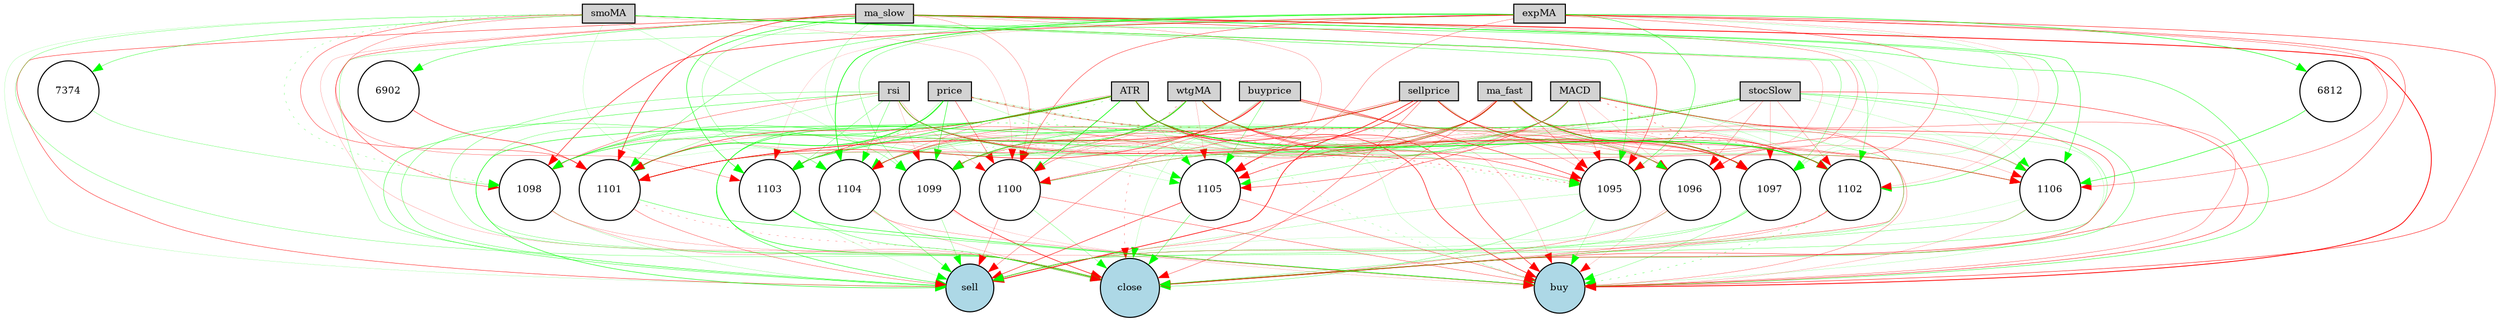 digraph {
	node [fontsize=9 height=0.2 shape=circle width=0.2]
	price [fillcolor=lightgray shape=box style=filled]
	ma_fast [fillcolor=lightgray shape=box style=filled]
	ma_slow [fillcolor=lightgray shape=box style=filled]
	expMA [fillcolor=lightgray shape=box style=filled]
	wtgMA [fillcolor=lightgray shape=box style=filled]
	stocSlow [fillcolor=lightgray shape=box style=filled]
	MACD [fillcolor=lightgray shape=box style=filled]
	rsi [fillcolor=lightgray shape=box style=filled]
	smoMA [fillcolor=lightgray shape=box style=filled]
	ATR [fillcolor=lightgray shape=box style=filled]
	buyprice [fillcolor=lightgray shape=box style=filled]
	sellprice [fillcolor=lightgray shape=box style=filled]
	buy [fillcolor=lightblue style=filled]
	sell [fillcolor=lightblue style=filled]
	close [fillcolor=lightblue style=filled]
	1095 [fillcolor=white style=filled]
	1096 [fillcolor=white style=filled]
	1097 [fillcolor=white style=filled]
	1098 [fillcolor=white style=filled]
	1099 [fillcolor=white style=filled]
	1100 [fillcolor=white style=filled]
	1101 [fillcolor=white style=filled]
	1102 [fillcolor=white style=filled]
	1103 [fillcolor=white style=filled]
	1104 [fillcolor=white style=filled]
	1105 [fillcolor=white style=filled]
	1106 [fillcolor=white style=filled]
	7374 [fillcolor=white style=filled]
	6902 [fillcolor=white style=filled]
	6812 [fillcolor=white style=filled]
	price -> 1095 [color=red penwidth=0.32303761182369894 style=dotted]
	price -> 1096 [color=green penwidth=0.15635080885801209 style=dotted]
	price -> 1097 [color=green penwidth=0.1094119618961911 style=solid]
	price -> 1098 [color=red penwidth=0.1575415281328456 style=solid]
	price -> 1099 [color=green penwidth=0.43045629075091774 style=solid]
	price -> 1100 [color=red penwidth=0.3211043727156214 style=solid]
	price -> 1101 [color=green penwidth=0.6687625683208075 style=solid]
	price -> 1102 [color=red penwidth=0.249192814704548 style=dotted]
	price -> 1103 [color=green penwidth=0.12196544648773272 style=solid]
	price -> 1104 [color=green penwidth=0.11934891335936941 style=solid]
	price -> 1105 [color=green penwidth=0.1393815132188031 style=solid]
	price -> 1106 [color=red penwidth=0.18481868869657225 style=solid]
	ma_fast -> 1095 [color=red penwidth=0.2599666746037681 style=solid]
	ma_fast -> 1096 [color=red penwidth=0.1957611418126621 style=solid]
	ma_fast -> 1097 [color=green penwidth=0.7160549946533457 style=solid]
	ma_fast -> 1098 [color=green penwidth=0.21306123926724846 style=solid]
	ma_fast -> 1099 [color=green penwidth=0.21496794868918712 style=solid]
	ma_fast -> 1100 [color=green penwidth=0.2989085810329271 style=solid]
	ma_fast -> 1101 [color=red penwidth=0.2691842530229477 style=solid]
	ma_fast -> 1102 [color=red penwidth=0.215540883794247 style=solid]
	ma_fast -> 1103 [color=red penwidth=0.28293385910021507 style=solid]
	ma_fast -> 1104 [color=red penwidth=0.15893034917734167 style=solid]
	ma_fast -> 1105 [color=red penwidth=0.4428720338822403 style=solid]
	ma_fast -> 1106 [color=red penwidth=0.31047062653756763 style=solid]
	ma_slow -> 1095 [color=red penwidth=0.365126802047115 style=solid]
	ma_slow -> 1096 [color=red penwidth=0.23499884346667463 style=solid]
	ma_slow -> 1097 [color=green penwidth=0.1173192409263428 style=solid]
	ma_slow -> 1098 [color=red penwidth=0.3473006883661879 style=solid]
	ma_slow -> 1099 [color=green penwidth=0.16082133004480814 style=solid]
	ma_slow -> 1100 [color=red penwidth=0.19506111827375394 style=solid]
	ma_slow -> 1101 [color=red penwidth=0.5265434834471059 style=solid]
	ma_slow -> 1102 [color=green penwidth=0.3424493514582756 style=solid]
	ma_slow -> 1103 [color=green penwidth=0.46163198117637305 style=solid]
	ma_slow -> 1104 [color=green penwidth=0.21913907242307779 style=solid]
	ma_slow -> 1105 [color=red penwidth=0.17676204554592134 style=solid]
	ma_slow -> 1106 [color=green penwidth=0.38141865772961225 style=solid]
	expMA -> 1095 [color=green penwidth=0.3491314545063747 style=solid]
	expMA -> 1096 [color=red penwidth=0.3017208374505365 style=solid]
	expMA -> 1097 [color=green penwidth=0.13910511868887215 style=solid]
	expMA -> 1098 [color=red penwidth=0.4680420425164874 style=solid]
	expMA -> 1099 [color=green penwidth=0.23158987947955068 style=solid]
	expMA -> 1100 [color=red penwidth=0.3386423234251902 style=solid]
	expMA -> 1101 [color=green penwidth=0.29238833248577273 style=solid]
	expMA -> 1102 [color=red penwidth=0.11984360373618269 style=solid]
	expMA -> 1103 [color=red penwidth=0.10111000793951042 style=solid]
	expMA -> 1104 [color=green penwidth=0.6148015184596309 style=solid]
	expMA -> 1105 [color=red penwidth=0.23118087299799608 style=solid]
	expMA -> 1106 [color=red penwidth=0.28074931457470353 style=solid]
	wtgMA -> 1095 [color=red penwidth=0.353017614584091 style=solid]
	wtgMA -> 1096 [color=red penwidth=0.20215219976411802 style=solid]
	wtgMA -> 1097 [color=red penwidth=0.11105473941600594 style=solid]
	wtgMA -> 1098 [color=green penwidth=0.35517854126636694 style=solid]
	wtgMA -> 1099 [color=green penwidth=0.361170444546593 style=solid]
	wtgMA -> 1100 [color=red penwidth=0.1511612110727773 style=solid]
	wtgMA -> 1101 [color=red penwidth=0.11363515240237945 style=solid]
	wtgMA -> 1102 [color=red penwidth=0.21282276231104272 style=solid]
	wtgMA -> 1103 [color=red penwidth=0.20131764269056857 style=dotted]
	wtgMA -> 1104 [color=green penwidth=0.20858291481447944 style=solid]
	wtgMA -> 1105 [color=red penwidth=0.13997480671206805 style=solid]
	wtgMA -> 1106 [color=green penwidth=0.26307255879496905 style=solid]
	stocSlow -> 1095 [color=red penwidth=0.12018204179377925 style=solid]
	stocSlow -> 1096 [color=red penwidth=0.22047904071384053 style=solid]
	stocSlow -> 1097 [color=red penwidth=0.1682212234028106 style=solid]
	stocSlow -> 1099 [color=red penwidth=0.2627407027346372 style=solid]
	stocSlow -> 1100 [color=red penwidth=0.10644314684781314 style=dotted]
	stocSlow -> 1101 [color=red penwidth=0.16219664474555254 style=solid]
	stocSlow -> 1102 [color=red penwidth=0.191443034221136 style=solid]
	stocSlow -> 1103 [color=green penwidth=0.34467414303718946 style=solid]
	stocSlow -> 1104 [color=green penwidth=0.34168630934692434 style=solid]
	stocSlow -> 1105 [color=green penwidth=0.20304029181097294 style=solid]
	stocSlow -> 1106 [color=green penwidth=0.11005390730790285 style=solid]
	MACD -> 1095 [color=red penwidth=0.21106684933864472 style=solid]
	MACD -> 1096 [color=red penwidth=0.12108078518046159 style=solid]
	MACD -> 1097 [color=red penwidth=0.34637356994922 style=dotted]
	MACD -> 1098 [color=green penwidth=0.26230858532986456 style=solid]
	MACD -> 1099 [color=green penwidth=0.2404878855295521 style=solid]
	MACD -> 1100 [color=red penwidth=0.20623574915342419 style=solid]
	MACD -> 1101 [color=green penwidth=0.15029351640901817 style=solid]
	MACD -> 1102 [color=green penwidth=0.14026559650624587 style=solid]
	MACD -> 1103 [color=green penwidth=0.1215627627035337 style=solid]
	MACD -> 1104 [color=green penwidth=0.16840567715597698 style=solid]
	MACD -> 1105 [color=red penwidth=0.3465980385656876 style=solid]
	MACD -> 1106 [color=green penwidth=0.12331698589271622 style=solid]
	rsi -> 1095 [color=green penwidth=0.17134153090195278 style=dotted]
	rsi -> 1096 [color=red penwidth=0.21095761552753267 style=solid]
	rsi -> 1097 [color=red penwidth=0.5245048864738641 style=solid]
	rsi -> 1098 [color=red penwidth=0.26983896226222426 style=solid]
	rsi -> 1099 [color=red penwidth=0.12095310270002431 style=solid]
	rsi -> 1100 [color=red penwidth=0.13480597837551275 style=solid]
	rsi -> 1101 [color=green penwidth=0.18957460132399417 style=solid]
	rsi -> 1102 [color=green penwidth=0.29915955045197007 style=solid]
	rsi -> 1103 [color=green penwidth=0.22196901211483028 style=solid]
	rsi -> 1104 [color=green penwidth=0.26964129338578396 style=solid]
	rsi -> 1105 [color=green penwidth=0.12156034880061886 style=solid]
	smoMA -> 1095 [color=green penwidth=0.3170790882208123 style=solid]
	smoMA -> 1096 [color=red penwidth=0.15207671668816097 style=solid]
	smoMA -> 1097 [color=green penwidth=0.2494334674067034 style=solid]
	smoMA -> 1098 [color=green penwidth=0.20842869346506188 style=dotted]
	smoMA -> 1099 [color=green penwidth=0.12054570133008427 style=solid]
	smoMA -> 1100 [color=red penwidth=0.12922443858230412 style=solid]
	smoMA -> 1101 [color=red penwidth=0.31937264659340425 style=solid]
	smoMA -> 1102 [color=green penwidth=0.2586398421326042 style=solid]
	smoMA -> 1103 [color=red penwidth=0.22403845831539637 style=solid]
	smoMA -> 1104 [color=green penwidth=0.1110761430559187 style=solid]
	smoMA -> 1106 [color=green penwidth=0.10291782506903993 style=solid]
	ATR -> 1095 [color=green penwidth=0.2139155483929283 style=solid]
	ATR -> 1096 [color=red penwidth=0.21260081115674478 style=solid]
	ATR -> 1097 [color=red penwidth=0.21676914907145972 style=solid]
	ATR -> 1098 [color=green penwidth=0.30850625060094816 style=solid]
	ATR -> 1099 [color=green penwidth=0.2457138828673188 style=dotted]
	ATR -> 1100 [color=green penwidth=0.6117016008605283 style=solid]
	ATR -> 1101 [color=red penwidth=0.4279088575553476 style=solid]
	ATR -> 1102 [color=green penwidth=0.8048139648982257 style=solid]
	ATR -> 1103 [color=green penwidth=0.4778139796950165 style=solid]
	ATR -> 1104 [color=red penwidth=0.21072550464041798 style=solid]
	ATR -> 1105 [color=green penwidth=0.1400939215419016 style=solid]
	ATR -> 1106 [color=red penwidth=0.2681543485330772 style=solid]
	buyprice -> 1095 [color=red penwidth=0.4451775564093676 style=solid]
	buyprice -> 1096 [color=red penwidth=0.1572210248405008 style=solid]
	buyprice -> 1097 [color=red penwidth=0.1840078008824657 style=solid]
	buyprice -> 1098 [color=green penwidth=0.1454240659713007 style=solid]
	buyprice -> 1099 [color=red penwidth=0.1994629995160319 style=solid]
	buyprice -> 1100 [color=red penwidth=0.17982968668689375 style=solid]
	buyprice -> 1101 [color=red penwidth=0.45840258688451896 style=solid]
	buyprice -> 1102 [color=green penwidth=0.12930203086620298 style=solid]
	buyprice -> 1103 [color=red penwidth=0.14482632552475677 style=solid]
	buyprice -> 1104 [color=red penwidth=0.17885119114101497 style=solid]
	buyprice -> 1105 [color=green penwidth=0.266560730837719 style=solid]
	buyprice -> 1106 [color=red penwidth=0.15364584556494082 style=solid]
	sellprice -> 1095 [color=red penwidth=0.17827557340760475 style=solid]
	sellprice -> 1096 [color=green penwidth=0.24323742328894804 style=solid]
	sellprice -> 1097 [color=red penwidth=0.3290537457254632 style=solid]
	sellprice -> 1098 [color=green penwidth=0.13056797882856266 style=solid]
	sellprice -> 1099 [color=green penwidth=0.10454748566664686 style=solid]
	sellprice -> 1100 [color=red penwidth=0.26705182426586305 style=solid]
	sellprice -> 1101 [color=red penwidth=0.5289313846412769 style=solid]
	sellprice -> 1102 [color=red penwidth=0.4312473930719306 style=solid]
	sellprice -> 1103 [color=green penwidth=0.33394285488427566 style=dotted]
	sellprice -> 1104 [color=red penwidth=0.2912576671957066 style=solid]
	sellprice -> 1105 [color=red penwidth=0.47416381967948185 style=solid]
	sellprice -> 1106 [color=red penwidth=0.160336236480562 style=solid]
	1095 -> buy [color=green penwidth=0.15512205312189659 style=solid]
	1095 -> sell [color=green penwidth=0.14395276768267468 style=solid]
	1095 -> close [color=green penwidth=0.24064597584388833 style=solid]
	1096 -> buy [color=red penwidth=0.11956012274684377 style=solid]
	1096 -> sell [color=green penwidth=0.1506268030489037 style=solid]
	1096 -> close [color=red penwidth=0.25409143309567106 style=solid]
	1097 -> buy [color=green penwidth=0.19867285821110034 style=solid]
	1097 -> sell [color=green penwidth=0.2359279383139221 style=solid]
	1097 -> close [color=green penwidth=0.2094112820912052 style=solid]
	1098 -> buy [color=red penwidth=0.1632393568261093 style=solid]
	1098 -> sell [color=green penwidth=0.14234491381698083 style=solid]
	1098 -> close [color=red penwidth=0.1837463381987552 style=solid]
	1099 -> buy [color=red penwidth=0.1088428479879481 style=solid]
	1099 -> sell [color=green penwidth=0.2051767807664457 style=solid]
	1099 -> close [color=red penwidth=0.5282234811397134 style=solid]
	1100 -> buy [color=red penwidth=0.2933255529286708 style=solid]
	1100 -> sell [color=red penwidth=0.21985536890727353 style=solid]
	1100 -> close [color=green penwidth=0.20867307993896447 style=solid]
	1101 -> buy [color=green penwidth=0.3231337896441645 style=solid]
	1101 -> sell [color=red penwidth=0.26657661750555384 style=solid]
	1101 -> close [color=red penwidth=0.20002853786417674 style=dotted]
	1102 -> buy [color=green penwidth=0.2713302883942648 style=dotted]
	1102 -> sell [color=red penwidth=0.19889668934357027 style=solid]
	1102 -> close [color=red penwidth=0.275801571233387 style=solid]
	1103 -> buy [color=green penwidth=0.4469338783441996 style=solid]
	1103 -> sell [color=green penwidth=0.11249819298269471 style=solid]
	1103 -> close [color=green penwidth=0.2890610005171347 style=solid]
	1104 -> buy [color=red penwidth=0.19413613830966409 style=solid]
	1104 -> sell [color=green penwidth=0.305291033231069 style=solid]
	1104 -> close [color=red penwidth=0.1528281116975257 style=solid]
	1105 -> buy [color=red penwidth=0.2817852590666384 style=solid]
	1105 -> sell [color=red penwidth=0.45184680562423785 style=solid]
	1105 -> close [color=green penwidth=0.3050106093574836 style=solid]
	1106 -> buy [color=red penwidth=0.14754350096652313 style=solid]
	1106 -> sell [color=green penwidth=0.10202225531929185 style=solid]
	1106 -> close [color=green penwidth=0.2324473462233817 style=solid]
	price -> buy [color=green penwidth=0.11863536972494579 style=solid]
	price -> sell [color=green penwidth=0.27555051153022475 style=solid]
	price -> close [color=green penwidth=0.22416265714507067 style=solid]
	ma_fast -> buy [color=green penwidth=0.12972425524666573 style=solid]
	ma_fast -> sell [color=red penwidth=0.2687293620438609 style=solid]
	ma_fast -> close [color=red penwidth=0.3001909396333895 style=solid]
	ma_slow -> buy [color=red penwidth=0.7410149335477337 style=solid]
	ma_slow -> sell [color=red penwidth=0.36436876410955954 style=solid]
	ma_slow -> close [color=red penwidth=0.1426452133696077 style=solid]
	expMA -> buy [color=red penwidth=0.405913140861093 style=solid]
	expMA -> sell [color=green penwidth=0.20535133092672378 style=solid]
	expMA -> close [color=red penwidth=0.3518476001680758 style=solid]
	wtgMA -> buy [color=red penwidth=0.432586429587301 style=solid]
	wtgMA -> sell [color=green penwidth=0.4105243908961004 style=solid]
	wtgMA -> close [color=red penwidth=0.23138627838222578 style=dotted]
	stocSlow -> buy [color=red penwidth=0.3736198309572327 style=solid]
	stocSlow -> sell [color=green penwidth=0.23573802939603353 style=solid]
	stocSlow -> close [color=green penwidth=0.3174681985976937 style=solid]
	MACD -> buy [color=red penwidth=0.25627083676178863 style=solid]
	MACD -> sell [color=green penwidth=0.22732843352966445 style=solid]
	MACD -> close [color=red penwidth=0.3832253569038462 style=solid]
	rsi -> buy [color=green penwidth=0.1773598061980301 style=dotted]
	rsi -> sell [color=green penwidth=0.32762789643644297 style=solid]
	rsi -> close [color=green penwidth=0.25190958775801825 style=solid]
	smoMA -> buy [color=green penwidth=0.34601578841169234 style=solid]
	smoMA -> sell [color=green penwidth=0.11268284834595628 style=solid]
	smoMA -> close [color=green penwidth=0.22559642241884592 style=solid]
	ATR -> buy [color=red penwidth=0.5092213880385946 style=solid]
	ATR -> sell [color=green penwidth=0.4438354112493679 style=solid]
	ATR -> close [color=green penwidth=0.4762203844843974 style=solid]
	buyprice -> buy [color=red penwidth=0.1415579290298868 style=solid]
	buyprice -> sell [color=red penwidth=0.2474091055868226 style=solid]
	buyprice -> close [color=green penwidth=0.12881158948796276 style=solid]
	sellprice -> buy [color=red penwidth=0.23051825428994577 style=solid]
	sellprice -> sell [color=red penwidth=0.61449499566262 style=solid]
	sellprice -> close [color=red penwidth=0.2950547820933581 style=solid]
	expMA -> 6812 [color=green penwidth=0.48575426456756954 style=solid]
	6812 -> 1106 [color=green penwidth=0.46009200127611627 style=solid]
	ma_slow -> 6902 [color=green penwidth=0.3236998907233453 style=solid]
	6902 -> 1101 [color=red penwidth=0.42648723547106693 style=solid]
	smoMA -> 7374 [color=green penwidth=0.30000000000000004 style=solid]
	7374 -> 1098 [color=green penwidth=0.20697484065564375 style=solid]
}
